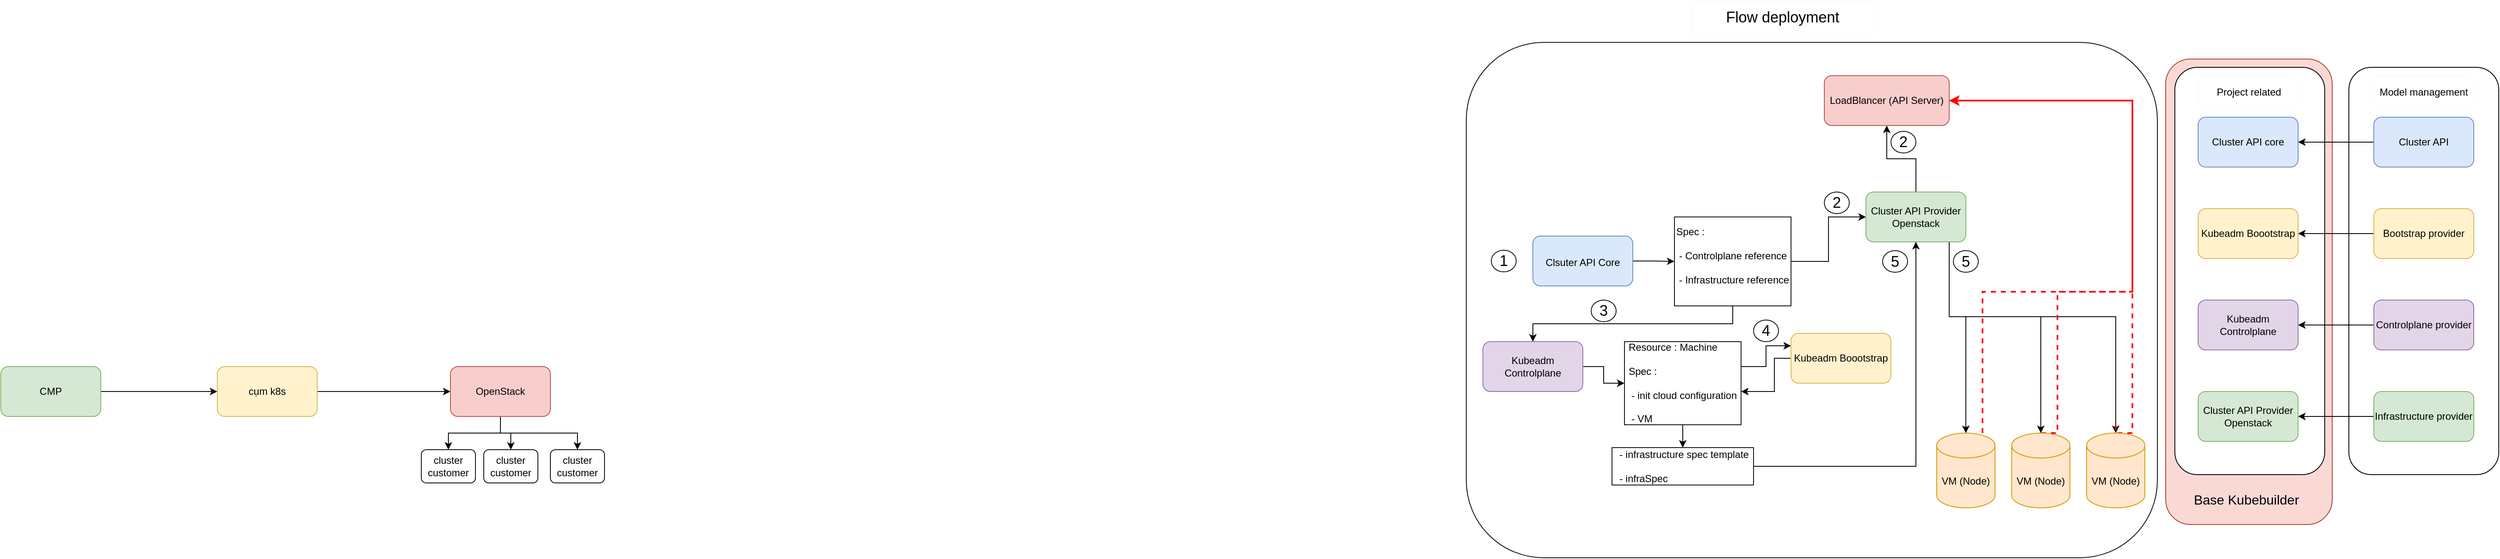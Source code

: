 <mxfile version="20.5.1" type="github" pages="3">
  <diagram id="ckF89f23HVO44DXNB2ES" name="Old Architech">
    <mxGraphModel dx="3972" dy="1932" grid="1" gridSize="10" guides="1" tooltips="1" connect="1" arrows="1" fold="1" page="1" pageScale="1" pageWidth="850" pageHeight="1100" math="0" shadow="0">
      <root>
        <mxCell id="0" />
        <mxCell id="1" parent="0" />
        <mxCell id="_kE5tXNdfVzmx50pyCrz-40" value="&lt;font style=&quot;font-size: 16px;&quot;&gt;Base Kubebuilder&lt;/font&gt;" style="rounded=1;whiteSpace=wrap;html=1;strokeColor=#ae4132;fontSize=12;fillColor=#fad9d5;" parent="1" vertex="1">
          <mxGeometry x="630" y="20" width="200" height="560" as="geometry" />
        </mxCell>
        <mxCell id="fyvyXo7SHXgF6kiXvZ8K-14" value="" style="rounded=1;whiteSpace=wrap;html=1;" parent="1" vertex="1">
          <mxGeometry x="641" y="30" width="180" height="490" as="geometry" />
        </mxCell>
        <mxCell id="fyvyXo7SHXgF6kiXvZ8K-1" value="" style="rounded=1;whiteSpace=wrap;html=1;" parent="1" vertex="1">
          <mxGeometry x="850" y="30" width="180" height="490" as="geometry" />
        </mxCell>
        <mxCell id="fyvyXo7SHXgF6kiXvZ8K-10" style="edgeStyle=orthogonalEdgeStyle;rounded=0;orthogonalLoop=1;jettySize=auto;html=1;entryX=1;entryY=0.5;entryDx=0;entryDy=0;" parent="1" source="fyvyXo7SHXgF6kiXvZ8K-2" target="fyvyXo7SHXgF6kiXvZ8K-6" edge="1">
          <mxGeometry relative="1" as="geometry" />
        </mxCell>
        <mxCell id="fyvyXo7SHXgF6kiXvZ8K-2" value="Cluster API" style="rounded=1;whiteSpace=wrap;html=1;fillColor=#dae8fc;strokeColor=#6c8ebf;" parent="1" vertex="1">
          <mxGeometry x="880" y="90" width="120" height="60" as="geometry" />
        </mxCell>
        <mxCell id="fyvyXo7SHXgF6kiXvZ8K-11" style="edgeStyle=orthogonalEdgeStyle;rounded=0;orthogonalLoop=1;jettySize=auto;html=1;entryX=1;entryY=0.5;entryDx=0;entryDy=0;" parent="1" source="fyvyXo7SHXgF6kiXvZ8K-3" target="fyvyXo7SHXgF6kiXvZ8K-7" edge="1">
          <mxGeometry relative="1" as="geometry" />
        </mxCell>
        <mxCell id="fyvyXo7SHXgF6kiXvZ8K-3" value="Bootstrap provider" style="rounded=1;whiteSpace=wrap;html=1;fillColor=#fff2cc;strokeColor=#d6b656;" parent="1" vertex="1">
          <mxGeometry x="880" y="200" width="120" height="60" as="geometry" />
        </mxCell>
        <mxCell id="fyvyXo7SHXgF6kiXvZ8K-12" style="edgeStyle=orthogonalEdgeStyle;rounded=0;orthogonalLoop=1;jettySize=auto;html=1;entryX=1;entryY=0.5;entryDx=0;entryDy=0;" parent="1" source="fyvyXo7SHXgF6kiXvZ8K-4" target="fyvyXo7SHXgF6kiXvZ8K-8" edge="1">
          <mxGeometry relative="1" as="geometry" />
        </mxCell>
        <mxCell id="fyvyXo7SHXgF6kiXvZ8K-4" value="Controlplane provider" style="rounded=1;whiteSpace=wrap;html=1;fillColor=#e1d5e7;strokeColor=#9673a6;" parent="1" vertex="1">
          <mxGeometry x="880" y="310" width="120" height="60" as="geometry" />
        </mxCell>
        <mxCell id="fyvyXo7SHXgF6kiXvZ8K-13" style="edgeStyle=orthogonalEdgeStyle;rounded=0;orthogonalLoop=1;jettySize=auto;html=1;" parent="1" source="fyvyXo7SHXgF6kiXvZ8K-5" target="fyvyXo7SHXgF6kiXvZ8K-9" edge="1">
          <mxGeometry relative="1" as="geometry" />
        </mxCell>
        <mxCell id="fyvyXo7SHXgF6kiXvZ8K-5" value="Infrastructure provider" style="rounded=1;whiteSpace=wrap;html=1;fillColor=#d5e8d4;strokeColor=#82b366;" parent="1" vertex="1">
          <mxGeometry x="880" y="420" width="120" height="60" as="geometry" />
        </mxCell>
        <mxCell id="fyvyXo7SHXgF6kiXvZ8K-6" value="Cluster API core" style="rounded=1;whiteSpace=wrap;html=1;fillColor=#dae8fc;strokeColor=#6c8ebf;" parent="1" vertex="1">
          <mxGeometry x="669" y="90" width="120" height="60" as="geometry" />
        </mxCell>
        <mxCell id="fyvyXo7SHXgF6kiXvZ8K-7" value="Kubeadm Boootstrap" style="rounded=1;whiteSpace=wrap;html=1;fillColor=#fff2cc;strokeColor=#d6b656;" parent="1" vertex="1">
          <mxGeometry x="669" y="200" width="120" height="60" as="geometry" />
        </mxCell>
        <mxCell id="fyvyXo7SHXgF6kiXvZ8K-8" value="Kubeadm Controlplane" style="rounded=1;whiteSpace=wrap;html=1;fillColor=#e1d5e7;strokeColor=#9673a6;" parent="1" vertex="1">
          <mxGeometry x="669" y="310" width="120" height="60" as="geometry" />
        </mxCell>
        <mxCell id="fyvyXo7SHXgF6kiXvZ8K-9" value="Cluster API Provider Openstack" style="rounded=1;whiteSpace=wrap;html=1;fillColor=#d5e8d4;strokeColor=#82b366;" parent="1" vertex="1">
          <mxGeometry x="669" y="420" width="120" height="60" as="geometry" />
        </mxCell>
        <mxCell id="fyvyXo7SHXgF6kiXvZ8K-16" value="Project related" style="rounded=1;whiteSpace=wrap;html=1;strokeColor=#FAFAFA;" parent="1" vertex="1">
          <mxGeometry x="670" y="40" width="120" height="40" as="geometry" />
        </mxCell>
        <mxCell id="fyvyXo7SHXgF6kiXvZ8K-17" value="Model management" style="rounded=1;whiteSpace=wrap;html=1;strokeColor=#FAFAFA;" parent="1" vertex="1">
          <mxGeometry x="880" y="40" width="120" height="40" as="geometry" />
        </mxCell>
        <mxCell id="fyvyXo7SHXgF6kiXvZ8K-18" value="" style="rounded=1;whiteSpace=wrap;html=1;strokeColor=#0D0D0D;" parent="1" vertex="1">
          <mxGeometry x="-210" width="830" height="620" as="geometry" />
        </mxCell>
        <mxCell id="fyvyXo7SHXgF6kiXvZ8K-19" value="&lt;font style=&quot;font-size: 18px;&quot;&gt;Flow deployment&lt;/font&gt;" style="rounded=1;whiteSpace=wrap;html=1;strokeColor=#FAFAFA;" parent="1" vertex="1">
          <mxGeometry x="60" y="-50" width="220" height="40" as="geometry" />
        </mxCell>
        <mxCell id="fyvyXo7SHXgF6kiXvZ8K-29" style="edgeStyle=orthogonalEdgeStyle;rounded=0;orthogonalLoop=1;jettySize=auto;html=1;exitX=1;exitY=0.5;exitDx=0;exitDy=0;entryX=0;entryY=0.5;entryDx=0;entryDy=0;fontSize=12;" parent="1" source="fyvyXo7SHXgF6kiXvZ8K-20" target="fyvyXo7SHXgF6kiXvZ8K-28" edge="1">
          <mxGeometry relative="1" as="geometry" />
        </mxCell>
        <mxCell id="fyvyXo7SHXgF6kiXvZ8K-20" value="&lt;font style=&quot;font-size: 12px;&quot;&gt;Clsuter API Core&lt;/font&gt;" style="rounded=1;whiteSpace=wrap;html=1;strokeColor=#6c8ebf;fontSize=18;fillColor=#dae8fc;" parent="1" vertex="1">
          <mxGeometry x="-130" y="233" width="120" height="60" as="geometry" />
        </mxCell>
        <mxCell id="fyvyXo7SHXgF6kiXvZ8K-21" value="1" style="ellipse;whiteSpace=wrap;html=1;strokeColor=#0D0D0D;fontSize=18;" parent="1" vertex="1">
          <mxGeometry x="-180" y="250" width="30" height="26" as="geometry" />
        </mxCell>
        <mxCell id="fyvyXo7SHXgF6kiXvZ8K-36" style="edgeStyle=orthogonalEdgeStyle;rounded=0;orthogonalLoop=1;jettySize=auto;html=1;exitX=0.5;exitY=1;exitDx=0;exitDy=0;entryX=0.5;entryY=0;entryDx=0;entryDy=0;fontSize=12;" parent="1" source="fyvyXo7SHXgF6kiXvZ8K-28" target="fyvyXo7SHXgF6kiXvZ8K-31" edge="1">
          <mxGeometry relative="1" as="geometry" />
        </mxCell>
        <mxCell id="fyvyXo7SHXgF6kiXvZ8K-37" style="edgeStyle=orthogonalEdgeStyle;rounded=0;orthogonalLoop=1;jettySize=auto;html=1;exitX=1;exitY=0.5;exitDx=0;exitDy=0;entryX=0;entryY=0.5;entryDx=0;entryDy=0;fontSize=12;" parent="1" source="fyvyXo7SHXgF6kiXvZ8K-28" target="fyvyXo7SHXgF6kiXvZ8K-32" edge="1">
          <mxGeometry relative="1" as="geometry" />
        </mxCell>
        <mxCell id="fyvyXo7SHXgF6kiXvZ8K-28" value="&lt;div style=&quot;text-align: justify;&quot;&gt;Spec :&amp;nbsp;&lt;/div&gt;&lt;div style=&quot;text-align: justify;&quot;&gt;&lt;span style=&quot;background-color: initial;&quot;&gt;&lt;br&gt;&lt;/span&gt;&lt;/div&gt;&lt;div style=&quot;text-align: justify;&quot;&gt;&lt;span style=&quot;background-color: initial;&quot;&gt;&amp;nbsp;- Controlplane reference&lt;/span&gt;&lt;br&gt;&lt;/div&gt;&lt;div style=&quot;text-align: justify;&quot;&gt;&amp;nbsp;&lt;/div&gt;&lt;div style=&quot;text-align: justify;&quot;&gt;&amp;nbsp;- Infrastructure reference&lt;/div&gt;&lt;div style=&quot;text-align: justify;&quot;&gt;&lt;br&gt;&lt;/div&gt;" style="rounded=0;whiteSpace=wrap;html=1;strokeColor=#0D0D0D;fontSize=12;" parent="1" vertex="1">
          <mxGeometry x="40" y="210" width="140" height="107" as="geometry" />
        </mxCell>
        <mxCell id="_kE5tXNdfVzmx50pyCrz-2" value="" style="edgeStyle=orthogonalEdgeStyle;rounded=0;orthogonalLoop=1;jettySize=auto;html=1;fontSize=12;entryX=0;entryY=0.5;entryDx=0;entryDy=0;" parent="1" source="fyvyXo7SHXgF6kiXvZ8K-31" target="_kE5tXNdfVzmx50pyCrz-3" edge="1">
          <mxGeometry relative="1" as="geometry">
            <mxPoint x="-130" y="460" as="targetPoint" />
          </mxGeometry>
        </mxCell>
        <mxCell id="fyvyXo7SHXgF6kiXvZ8K-31" value="Kubeadm Controlplane" style="rounded=1;whiteSpace=wrap;html=1;fillColor=#e1d5e7;strokeColor=#9673a6;" parent="1" vertex="1">
          <mxGeometry x="-190" y="360" width="120" height="60" as="geometry" />
        </mxCell>
        <mxCell id="_kE5tXNdfVzmx50pyCrz-28" style="edgeStyle=orthogonalEdgeStyle;rounded=0;orthogonalLoop=1;jettySize=auto;html=1;exitX=0.75;exitY=1;exitDx=0;exitDy=0;entryX=0.5;entryY=0;entryDx=0;entryDy=0;entryPerimeter=0;fontSize=12;" parent="1" source="fyvyXo7SHXgF6kiXvZ8K-32" target="_kE5tXNdfVzmx50pyCrz-25" edge="1">
          <mxGeometry relative="1" as="geometry">
            <Array as="points">
              <mxPoint x="370" y="240" />
              <mxPoint x="370" y="330" />
              <mxPoint x="480" y="330" />
            </Array>
          </mxGeometry>
        </mxCell>
        <mxCell id="_kE5tXNdfVzmx50pyCrz-30" style="edgeStyle=orthogonalEdgeStyle;rounded=0;orthogonalLoop=1;jettySize=auto;html=1;exitX=0.75;exitY=1;exitDx=0;exitDy=0;fontSize=12;" parent="1" source="fyvyXo7SHXgF6kiXvZ8K-32" target="_kE5tXNdfVzmx50pyCrz-26" edge="1">
          <mxGeometry relative="1" as="geometry">
            <Array as="points">
              <mxPoint x="370" y="240" />
              <mxPoint x="370" y="330" />
              <mxPoint x="570" y="330" />
            </Array>
          </mxGeometry>
        </mxCell>
        <mxCell id="_kE5tXNdfVzmx50pyCrz-31" style="edgeStyle=orthogonalEdgeStyle;rounded=0;orthogonalLoop=1;jettySize=auto;html=1;exitX=0.75;exitY=1;exitDx=0;exitDy=0;entryX=0.5;entryY=0;entryDx=0;entryDy=0;entryPerimeter=0;fontSize=12;" parent="1" source="fyvyXo7SHXgF6kiXvZ8K-32" target="_kE5tXNdfVzmx50pyCrz-27" edge="1">
          <mxGeometry relative="1" as="geometry">
            <Array as="points">
              <mxPoint x="370" y="240" />
              <mxPoint x="370" y="330" />
              <mxPoint x="390" y="330" />
            </Array>
          </mxGeometry>
        </mxCell>
        <mxCell id="_kE5tXNdfVzmx50pyCrz-32" style="edgeStyle=orthogonalEdgeStyle;rounded=0;orthogonalLoop=1;jettySize=auto;html=1;fontSize=12;" parent="1" source="fyvyXo7SHXgF6kiXvZ8K-32" target="fyvyXo7SHXgF6kiXvZ8K-40" edge="1">
          <mxGeometry relative="1" as="geometry" />
        </mxCell>
        <mxCell id="fyvyXo7SHXgF6kiXvZ8K-32" value="Cluster API Provider Openstack" style="rounded=1;whiteSpace=wrap;html=1;fillColor=#d5e8d4;strokeColor=#82b366;" parent="1" vertex="1">
          <mxGeometry x="270" y="180" width="120" height="60" as="geometry" />
        </mxCell>
        <mxCell id="fyvyXo7SHXgF6kiXvZ8K-38" value="2" style="ellipse;whiteSpace=wrap;html=1;strokeColor=#0D0D0D;fontSize=18;" parent="1" vertex="1">
          <mxGeometry x="220" y="180" width="30" height="26" as="geometry" />
        </mxCell>
        <mxCell id="fyvyXo7SHXgF6kiXvZ8K-39" value="3" style="ellipse;whiteSpace=wrap;html=1;strokeColor=#0D0D0D;fontSize=18;" parent="1" vertex="1">
          <mxGeometry x="-60" y="310" width="30" height="26" as="geometry" />
        </mxCell>
        <mxCell id="fyvyXo7SHXgF6kiXvZ8K-40" value="LoadBlancer (API Server)" style="rounded=1;whiteSpace=wrap;html=1;strokeColor=#b85450;fontSize=12;fillColor=#f8cecc;" parent="1" vertex="1">
          <mxGeometry x="220" y="40" width="150" height="60" as="geometry" />
        </mxCell>
        <mxCell id="_kE5tXNdfVzmx50pyCrz-16" style="edgeStyle=orthogonalEdgeStyle;rounded=0;orthogonalLoop=1;jettySize=auto;html=1;entryX=0.5;entryY=0;entryDx=0;entryDy=0;fontSize=12;" parent="1" source="_kE5tXNdfVzmx50pyCrz-3" target="_kE5tXNdfVzmx50pyCrz-15" edge="1">
          <mxGeometry relative="1" as="geometry" />
        </mxCell>
        <mxCell id="_kE5tXNdfVzmx50pyCrz-23" style="edgeStyle=orthogonalEdgeStyle;rounded=0;orthogonalLoop=1;jettySize=auto;html=1;entryX=0;entryY=0.25;entryDx=0;entryDy=0;fontSize=12;" parent="1" source="_kE5tXNdfVzmx50pyCrz-3" target="_kE5tXNdfVzmx50pyCrz-17" edge="1">
          <mxGeometry relative="1" as="geometry">
            <Array as="points">
              <mxPoint x="150" y="390" />
              <mxPoint x="150" y="365" />
            </Array>
          </mxGeometry>
        </mxCell>
        <mxCell id="_kE5tXNdfVzmx50pyCrz-3" value="&lt;div style=&quot;text-align: justify;&quot;&gt;&lt;br&gt;&lt;/div&gt;&lt;div style=&quot;text-align: justify;&quot;&gt;Resource : Machine&lt;/div&gt;&lt;div style=&quot;text-align: justify;&quot;&gt;&lt;br&gt;&lt;/div&gt;&lt;div style=&quot;text-align: justify;&quot;&gt;Spec :&amp;nbsp;&lt;/div&gt;&lt;div style=&quot;text-align: justify;&quot;&gt;&lt;span style=&quot;background-color: initial;&quot;&gt;&lt;br&gt;&lt;/span&gt;&lt;/div&gt;&lt;div style=&quot;text-align: justify;&quot;&gt;&lt;span style=&quot;background-color: initial;&quot;&gt;&amp;nbsp;- init cloud configuration&lt;/span&gt;&lt;br&gt;&lt;/div&gt;&lt;div style=&quot;text-align: justify;&quot;&gt;&amp;nbsp;&lt;/div&gt;&lt;div style=&quot;text-align: justify;&quot;&gt;&amp;nbsp;- VM&lt;/div&gt;&lt;div style=&quot;text-align: justify;&quot;&gt;&lt;br&gt;&lt;/div&gt;" style="rounded=0;whiteSpace=wrap;html=1;strokeColor=#0D0D0D;fontSize=12;" parent="1" vertex="1">
          <mxGeometry x="-20" y="360" width="140" height="100" as="geometry" />
        </mxCell>
        <mxCell id="_kE5tXNdfVzmx50pyCrz-7" style="edgeStyle=orthogonalEdgeStyle;rounded=0;orthogonalLoop=1;jettySize=auto;html=1;exitX=1;exitY=0.5;exitDx=0;exitDy=0;fontSize=12;" parent="1" source="_kE5tXNdfVzmx50pyCrz-4" target="_kE5tXNdfVzmx50pyCrz-5" edge="1">
          <mxGeometry relative="1" as="geometry" />
        </mxCell>
        <mxCell id="_kE5tXNdfVzmx50pyCrz-4" value="CMP" style="rounded=1;whiteSpace=wrap;html=1;strokeColor=#82b366;fontSize=12;fillColor=#d5e8d4;" parent="1" vertex="1">
          <mxGeometry x="-1970" y="390" width="120" height="60" as="geometry" />
        </mxCell>
        <mxCell id="_kE5tXNdfVzmx50pyCrz-8" style="edgeStyle=orthogonalEdgeStyle;rounded=0;orthogonalLoop=1;jettySize=auto;html=1;exitX=1;exitY=0.5;exitDx=0;exitDy=0;fontSize=12;" parent="1" source="_kE5tXNdfVzmx50pyCrz-5" target="_kE5tXNdfVzmx50pyCrz-6" edge="1">
          <mxGeometry relative="1" as="geometry" />
        </mxCell>
        <mxCell id="_kE5tXNdfVzmx50pyCrz-5" value="cụm k8s" style="rounded=1;whiteSpace=wrap;html=1;strokeColor=#d6b656;fontSize=12;fillColor=#fff2cc;" parent="1" vertex="1">
          <mxGeometry x="-1710" y="390" width="120" height="60" as="geometry" />
        </mxCell>
        <mxCell id="_kE5tXNdfVzmx50pyCrz-12" style="edgeStyle=orthogonalEdgeStyle;rounded=0;orthogonalLoop=1;jettySize=auto;html=1;exitX=0.5;exitY=1;exitDx=0;exitDy=0;fontSize=12;" parent="1" source="_kE5tXNdfVzmx50pyCrz-6" target="_kE5tXNdfVzmx50pyCrz-9" edge="1">
          <mxGeometry relative="1" as="geometry" />
        </mxCell>
        <mxCell id="_kE5tXNdfVzmx50pyCrz-13" style="edgeStyle=orthogonalEdgeStyle;rounded=0;orthogonalLoop=1;jettySize=auto;html=1;exitX=0.5;exitY=1;exitDx=0;exitDy=0;entryX=0.5;entryY=0;entryDx=0;entryDy=0;fontSize=12;" parent="1" source="_kE5tXNdfVzmx50pyCrz-6" target="_kE5tXNdfVzmx50pyCrz-10" edge="1">
          <mxGeometry relative="1" as="geometry" />
        </mxCell>
        <mxCell id="_kE5tXNdfVzmx50pyCrz-14" style="edgeStyle=orthogonalEdgeStyle;rounded=0;orthogonalLoop=1;jettySize=auto;html=1;exitX=0.5;exitY=1;exitDx=0;exitDy=0;entryX=0.5;entryY=0;entryDx=0;entryDy=0;fontSize=12;" parent="1" source="_kE5tXNdfVzmx50pyCrz-6" target="_kE5tXNdfVzmx50pyCrz-11" edge="1">
          <mxGeometry relative="1" as="geometry" />
        </mxCell>
        <mxCell id="_kE5tXNdfVzmx50pyCrz-6" value="OpenStack" style="rounded=1;whiteSpace=wrap;html=1;strokeColor=#b85450;fontSize=12;fillColor=#f8cecc;" parent="1" vertex="1">
          <mxGeometry x="-1430" y="390" width="120" height="60" as="geometry" />
        </mxCell>
        <mxCell id="_kE5tXNdfVzmx50pyCrz-9" value="cluster customer" style="rounded=1;whiteSpace=wrap;html=1;strokeColor=#0D0D0D;fontSize=12;" parent="1" vertex="1">
          <mxGeometry x="-1465" y="490" width="65" height="40" as="geometry" />
        </mxCell>
        <mxCell id="_kE5tXNdfVzmx50pyCrz-10" value="cluster customer" style="rounded=1;whiteSpace=wrap;html=1;strokeColor=#0D0D0D;fontSize=12;" parent="1" vertex="1">
          <mxGeometry x="-1390" y="490" width="65" height="40" as="geometry" />
        </mxCell>
        <mxCell id="_kE5tXNdfVzmx50pyCrz-11" value="cluster customer" style="rounded=1;whiteSpace=wrap;html=1;strokeColor=#0D0D0D;fontSize=12;" parent="1" vertex="1">
          <mxGeometry x="-1310" y="490" width="65" height="40" as="geometry" />
        </mxCell>
        <mxCell id="_kE5tXNdfVzmx50pyCrz-21" style="edgeStyle=orthogonalEdgeStyle;rounded=0;orthogonalLoop=1;jettySize=auto;html=1;fontSize=12;" parent="1" source="_kE5tXNdfVzmx50pyCrz-15" target="fyvyXo7SHXgF6kiXvZ8K-32" edge="1">
          <mxGeometry relative="1" as="geometry" />
        </mxCell>
        <mxCell id="_kE5tXNdfVzmx50pyCrz-15" value="&lt;div style=&quot;text-align: justify;&quot;&gt;&lt;span style=&quot;background-color: initial;&quot;&gt;&amp;nbsp;- infrastructure spec template&lt;/span&gt;&lt;br&gt;&lt;/div&gt;&lt;div style=&quot;text-align: justify;&quot;&gt;&amp;nbsp;&lt;/div&gt;&lt;div style=&quot;text-align: justify;&quot;&gt;&amp;nbsp;- infraSpec&lt;/div&gt;" style="rounded=0;whiteSpace=wrap;html=1;strokeColor=#0D0D0D;fontSize=12;" parent="1" vertex="1">
          <mxGeometry x="-35" y="487.5" width="170" height="45" as="geometry" />
        </mxCell>
        <mxCell id="_kE5tXNdfVzmx50pyCrz-22" style="edgeStyle=orthogonalEdgeStyle;rounded=0;orthogonalLoop=1;jettySize=auto;html=1;fontSize=12;" parent="1" source="_kE5tXNdfVzmx50pyCrz-17" target="_kE5tXNdfVzmx50pyCrz-3" edge="1">
          <mxGeometry relative="1" as="geometry">
            <Array as="points">
              <mxPoint x="160" y="380" />
              <mxPoint x="160" y="420" />
            </Array>
          </mxGeometry>
        </mxCell>
        <mxCell id="_kE5tXNdfVzmx50pyCrz-17" value="Kubeadm Boootstrap" style="rounded=1;whiteSpace=wrap;html=1;fillColor=#fff2cc;strokeColor=#d6b656;" parent="1" vertex="1">
          <mxGeometry x="180" y="350" width="120" height="60" as="geometry" />
        </mxCell>
        <mxCell id="_kE5tXNdfVzmx50pyCrz-38" style="edgeStyle=orthogonalEdgeStyle;rounded=0;orthogonalLoop=1;jettySize=auto;html=1;entryX=1;entryY=0.5;entryDx=0;entryDy=0;dashed=1;strokeColor=#FF0000;strokeWidth=2;fontSize=12;exitX=0.5;exitY=0;exitDx=0;exitDy=0;exitPerimeter=0;" parent="1" source="_kE5tXNdfVzmx50pyCrz-25" target="fyvyXo7SHXgF6kiXvZ8K-40" edge="1">
          <mxGeometry relative="1" as="geometry">
            <Array as="points">
              <mxPoint x="500" y="470" />
              <mxPoint x="500" y="300" />
              <mxPoint x="590" y="300" />
              <mxPoint x="590" y="70" />
            </Array>
          </mxGeometry>
        </mxCell>
        <mxCell id="_kE5tXNdfVzmx50pyCrz-25" value="VM (Node)" style="shape=cylinder3;whiteSpace=wrap;html=1;boundedLbl=1;backgroundOutline=1;size=15;strokeColor=#d79b00;fontSize=12;fillColor=#ffe6cc;" parent="1" vertex="1">
          <mxGeometry x="445" y="470" width="70" height="90" as="geometry" />
        </mxCell>
        <mxCell id="_kE5tXNdfVzmx50pyCrz-37" style="edgeStyle=orthogonalEdgeStyle;rounded=0;orthogonalLoop=1;jettySize=auto;html=1;entryX=1;entryY=0.5;entryDx=0;entryDy=0;fontSize=12;dashed=1;strokeColor=#FF0000;strokeWidth=2;" parent="1" target="fyvyXo7SHXgF6kiXvZ8K-40" edge="1">
          <mxGeometry relative="1" as="geometry">
            <mxPoint x="570" y="460" as="sourcePoint" />
            <Array as="points">
              <mxPoint x="570" y="470" />
              <mxPoint x="590" y="470" />
              <mxPoint x="590" y="70" />
            </Array>
          </mxGeometry>
        </mxCell>
        <mxCell id="_kE5tXNdfVzmx50pyCrz-26" value="VM (Node)" style="shape=cylinder3;whiteSpace=wrap;html=1;boundedLbl=1;backgroundOutline=1;size=15;strokeColor=#d79b00;fontSize=12;fillColor=#ffe6cc;" parent="1" vertex="1">
          <mxGeometry x="535" y="470" width="70" height="90" as="geometry" />
        </mxCell>
        <mxCell id="_kE5tXNdfVzmx50pyCrz-39" style="edgeStyle=orthogonalEdgeStyle;rounded=0;orthogonalLoop=1;jettySize=auto;html=1;entryX=1;entryY=0.5;entryDx=0;entryDy=0;dashed=1;strokeColor=#FF0000;strokeWidth=2;fontSize=12;" parent="1" source="_kE5tXNdfVzmx50pyCrz-27" target="fyvyXo7SHXgF6kiXvZ8K-40" edge="1">
          <mxGeometry relative="1" as="geometry">
            <Array as="points">
              <mxPoint x="410" y="300" />
              <mxPoint x="590" y="300" />
              <mxPoint x="590" y="70" />
            </Array>
          </mxGeometry>
        </mxCell>
        <mxCell id="_kE5tXNdfVzmx50pyCrz-27" value="VM (Node)" style="shape=cylinder3;whiteSpace=wrap;html=1;boundedLbl=1;backgroundOutline=1;size=15;strokeColor=#d79b00;fontSize=12;fillColor=#ffe6cc;" parent="1" vertex="1">
          <mxGeometry x="355" y="470" width="70" height="90" as="geometry" />
        </mxCell>
        <mxCell id="_kE5tXNdfVzmx50pyCrz-33" value="2" style="ellipse;whiteSpace=wrap;html=1;strokeColor=#0D0D0D;fontSize=18;" parent="1" vertex="1">
          <mxGeometry x="300" y="107" width="30" height="26" as="geometry" />
        </mxCell>
        <mxCell id="_kE5tXNdfVzmx50pyCrz-34" value="4" style="ellipse;whiteSpace=wrap;html=1;strokeColor=#0D0D0D;fontSize=18;" parent="1" vertex="1">
          <mxGeometry x="135" y="334" width="30" height="26" as="geometry" />
        </mxCell>
        <mxCell id="_kE5tXNdfVzmx50pyCrz-35" value="5" style="ellipse;whiteSpace=wrap;html=1;strokeColor=#0D0D0D;fontSize=18;" parent="1" vertex="1">
          <mxGeometry x="290" y="250.5" width="30" height="26" as="geometry" />
        </mxCell>
        <mxCell id="_kE5tXNdfVzmx50pyCrz-36" value="5" style="ellipse;whiteSpace=wrap;html=1;strokeColor=#0D0D0D;fontSize=18;" parent="1" vertex="1">
          <mxGeometry x="375" y="250.5" width="30" height="26" as="geometry" />
        </mxCell>
        <mxCell id="_kE5tXNdfVzmx50pyCrz-41" value="Base Kubebuilder" style="rounded=1;whiteSpace=wrap;html=1;fontSize=16;fillColor=none;strokeColor=none;" parent="1" vertex="1">
          <mxGeometry x="657" y="520" width="140" height="60" as="geometry" />
        </mxCell>
      </root>
    </mxGraphModel>
  </diagram>
  <diagram id="V2axoNiKz86mGSSzbze8" name="old -architect">
    <mxGraphModel dx="1422" dy="832" grid="1" gridSize="10" guides="1" tooltips="1" connect="1" arrows="1" fold="1" page="1" pageScale="1" pageWidth="850" pageHeight="1100" math="0" shadow="0">
      <root>
        <mxCell id="0" />
        <mxCell id="1" parent="0" />
        <mxCell id="xEQAmTpkJq4A20BQkvvX-1" value="" style="endArrow=none;html=1;rounded=0;strokeColor=#FF3333;" edge="1" parent="1">
          <mxGeometry width="50" height="50" relative="1" as="geometry">
            <mxPoint x="80" y="120" as="sourcePoint" />
            <mxPoint x="1040" y="120" as="targetPoint" />
            <Array as="points" />
          </mxGeometry>
        </mxCell>
        <mxCell id="xEQAmTpkJq4A20BQkvvX-2" value="" style="endArrow=none;html=1;rounded=0;" edge="1" parent="1">
          <mxGeometry width="50" height="50" relative="1" as="geometry">
            <mxPoint x="80" y="280" as="sourcePoint" />
            <mxPoint x="700" y="280" as="targetPoint" />
            <Array as="points" />
          </mxGeometry>
        </mxCell>
        <mxCell id="xEQAmTpkJq4A20BQkvvX-3" value="" style="endArrow=none;html=1;rounded=0;strokeColor=#0000CC;" edge="1" parent="1">
          <mxGeometry width="50" height="50" relative="1" as="geometry">
            <mxPoint x="80" y="482" as="sourcePoint" />
            <mxPoint x="700" y="482" as="targetPoint" />
            <Array as="points" />
          </mxGeometry>
        </mxCell>
        <mxCell id="xEQAmTpkJq4A20BQkvvX-4" value="Dải Public" style="text;html=1;align=center;verticalAlign=middle;resizable=0;points=[];autosize=1;strokeColor=none;fillColor=none;" vertex="1" parent="1">
          <mxGeometry x="620" y="90" width="80" height="30" as="geometry" />
        </mxCell>
        <mxCell id="xEQAmTpkJq4A20BQkvvX-5" value="VPC" style="text;html=1;align=center;verticalAlign=middle;resizable=0;points=[];autosize=1;strokeColor=none;fillColor=none;" vertex="1" parent="1">
          <mxGeometry x="635" y="250" width="50" height="30" as="geometry" />
        </mxCell>
        <mxCell id="xEQAmTpkJq4A20BQkvvX-6" value="VPC Brigde" style="text;html=1;align=center;verticalAlign=middle;resizable=0;points=[];autosize=1;strokeColor=none;fillColor=none;" vertex="1" parent="1">
          <mxGeometry x="615" y="452" width="90" height="30" as="geometry" />
        </mxCell>
        <mxCell id="xEQAmTpkJq4A20BQkvvX-7" value="" style="ellipse;whiteSpace=wrap;html=1;aspect=fixed;" vertex="1" parent="1">
          <mxGeometry x="110" y="180" width="40" height="40" as="geometry" />
        </mxCell>
        <mxCell id="xEQAmTpkJq4A20BQkvvX-8" value="" style="endArrow=none;html=1;rounded=0;strokeColor=#0000CC;entryX=1;entryY=0;entryDx=0;entryDy=0;exitX=0;exitY=1;exitDx=0;exitDy=0;" edge="1" parent="1" source="xEQAmTpkJq4A20BQkvvX-7" target="xEQAmTpkJq4A20BQkvvX-7">
          <mxGeometry width="50" height="50" relative="1" as="geometry">
            <mxPoint x="10" y="250" as="sourcePoint" />
            <mxPoint x="40" y="220" as="targetPoint" />
          </mxGeometry>
        </mxCell>
        <mxCell id="xEQAmTpkJq4A20BQkvvX-9" value="" style="endArrow=none;html=1;rounded=0;strokeColor=#0000CC;entryX=0;entryY=0;entryDx=0;entryDy=0;exitX=1;exitY=1;exitDx=0;exitDy=0;" edge="1" parent="1" source="xEQAmTpkJq4A20BQkvvX-7" target="xEQAmTpkJq4A20BQkvvX-7">
          <mxGeometry width="50" height="50" relative="1" as="geometry">
            <mxPoint x="40" y="250" as="sourcePoint" />
            <mxPoint x="90" y="200" as="targetPoint" />
          </mxGeometry>
        </mxCell>
        <mxCell id="xEQAmTpkJq4A20BQkvvX-10" value="" style="endArrow=none;html=1;rounded=0;strokeColor=#0000CC;entryX=0.5;entryY=1;entryDx=0;entryDy=0;" edge="1" parent="1" target="xEQAmTpkJq4A20BQkvvX-7">
          <mxGeometry width="50" height="50" relative="1" as="geometry">
            <mxPoint x="130" y="280" as="sourcePoint" />
            <mxPoint x="130" y="230" as="targetPoint" />
          </mxGeometry>
        </mxCell>
        <mxCell id="xEQAmTpkJq4A20BQkvvX-11" value="" style="endArrow=none;html=1;rounded=0;strokeColor=#0000CC;exitX=0.5;exitY=0;exitDx=0;exitDy=0;" edge="1" parent="1" source="xEQAmTpkJq4A20BQkvvX-7">
          <mxGeometry width="50" height="50" relative="1" as="geometry">
            <mxPoint x="110" y="170" as="sourcePoint" />
            <mxPoint x="130" y="120" as="targetPoint" />
          </mxGeometry>
        </mxCell>
        <mxCell id="xEQAmTpkJq4A20BQkvvX-21" style="edgeStyle=orthogonalEdgeStyle;rounded=0;orthogonalLoop=1;jettySize=auto;html=1;exitX=0.5;exitY=1;exitDx=0;exitDy=0;strokeColor=#000000;" edge="1" parent="1" source="xEQAmTpkJq4A20BQkvvX-12">
          <mxGeometry relative="1" as="geometry">
            <mxPoint x="220" y="280" as="targetPoint" />
          </mxGeometry>
        </mxCell>
        <mxCell id="xEQAmTpkJq4A20BQkvvX-23" style="edgeStyle=orthogonalEdgeStyle;rounded=0;orthogonalLoop=1;jettySize=auto;html=1;strokeColor=#000000;" edge="1" parent="1" source="xEQAmTpkJq4A20BQkvvX-12">
          <mxGeometry relative="1" as="geometry">
            <mxPoint x="280" y="280" as="targetPoint" />
          </mxGeometry>
        </mxCell>
        <mxCell id="xEQAmTpkJq4A20BQkvvX-12" value="Load Balancer" style="rounded=1;whiteSpace=wrap;html=1;" vertex="1" parent="1">
          <mxGeometry x="210" y="170" width="70" height="40" as="geometry" />
        </mxCell>
        <mxCell id="xEQAmTpkJq4A20BQkvvX-14" value="" style="endArrow=none;dashed=1;html=1;rounded=0;strokeColor=#0000CC;exitX=0.4;exitY=0.025;exitDx=0;exitDy=0;exitPerimeter=0;" edge="1" parent="1" source="xEQAmTpkJq4A20BQkvvX-12">
          <mxGeometry width="50" height="50" relative="1" as="geometry">
            <mxPoint x="220" y="170" as="sourcePoint" />
            <mxPoint x="238" y="120" as="targetPoint" />
          </mxGeometry>
        </mxCell>
        <mxCell id="xEQAmTpkJq4A20BQkvvX-16" value="Master 1" style="rounded=1;whiteSpace=wrap;html=1;" vertex="1" parent="1">
          <mxGeometry x="190" y="310" width="55" height="40" as="geometry" />
        </mxCell>
        <mxCell id="xEQAmTpkJq4A20BQkvvX-17" value="Master 2" style="rounded=1;whiteSpace=wrap;html=1;" vertex="1" parent="1">
          <mxGeometry x="280" y="310" width="55" height="40" as="geometry" />
        </mxCell>
        <mxCell id="xEQAmTpkJq4A20BQkvvX-18" value="" style="endArrow=none;html=1;rounded=0;strokeColor=#000000;exitX=0.382;exitY=0;exitDx=0;exitDy=0;exitPerimeter=0;" edge="1" parent="1" source="xEQAmTpkJq4A20BQkvvX-16">
          <mxGeometry width="50" height="50" relative="1" as="geometry">
            <mxPoint x="120" y="360" as="sourcePoint" />
            <mxPoint x="220" y="280" as="targetPoint" />
          </mxGeometry>
        </mxCell>
        <mxCell id="xEQAmTpkJq4A20BQkvvX-19" value="" style="endArrow=none;html=1;rounded=0;strokeColor=#000000;exitX=0.5;exitY=0;exitDx=0;exitDy=0;" edge="1" parent="1" source="xEQAmTpkJq4A20BQkvvX-17">
          <mxGeometry width="50" height="50" relative="1" as="geometry">
            <mxPoint x="221.01" y="320" as="sourcePoint" />
            <mxPoint x="280" y="280" as="targetPoint" />
          </mxGeometry>
        </mxCell>
        <mxCell id="xEQAmTpkJq4A20BQkvvX-33" style="edgeStyle=orthogonalEdgeStyle;rounded=0;orthogonalLoop=1;jettySize=auto;html=1;exitX=0.5;exitY=0;exitDx=0;exitDy=0;strokeColor=#000000;" edge="1" parent="1" source="xEQAmTpkJq4A20BQkvvX-29">
          <mxGeometry relative="1" as="geometry">
            <mxPoint x="425.5" y="300" as="targetPoint" />
          </mxGeometry>
        </mxCell>
        <mxCell id="xEQAmTpkJq4A20BQkvvX-29" value="Worker 1-1" style="rounded=1;whiteSpace=wrap;html=1;" vertex="1" parent="1">
          <mxGeometry x="370" y="300" width="65" height="40" as="geometry" />
        </mxCell>
        <mxCell id="xEQAmTpkJq4A20BQkvvX-34" value="" style="endArrow=none;html=1;rounded=0;strokeColor=#000000;exitX=0.5;exitY=0;exitDx=0;exitDy=0;" edge="1" parent="1" source="xEQAmTpkJq4A20BQkvvX-29">
          <mxGeometry width="50" height="50" relative="1" as="geometry">
            <mxPoint x="403" y="250" as="sourcePoint" />
            <mxPoint x="420" y="280" as="targetPoint" />
          </mxGeometry>
        </mxCell>
        <mxCell id="xEQAmTpkJq4A20BQkvvX-35" value="Worker 1-2" style="rounded=1;whiteSpace=wrap;html=1;" vertex="1" parent="1">
          <mxGeometry x="440" y="300" width="70" height="40" as="geometry" />
        </mxCell>
        <mxCell id="xEQAmTpkJq4A20BQkvvX-36" value="" style="endArrow=none;html=1;rounded=0;strokeColor=#000000;exitX=0.5;exitY=0;exitDx=0;exitDy=0;" edge="1" parent="1" source="xEQAmTpkJq4A20BQkvvX-35">
          <mxGeometry width="50" height="50" relative="1" as="geometry">
            <mxPoint x="413" y="260" as="sourcePoint" />
            <mxPoint x="470" y="280" as="targetPoint" />
          </mxGeometry>
        </mxCell>
        <mxCell id="xEQAmTpkJq4A20BQkvvX-37" value="Worker 2-1" style="rounded=1;whiteSpace=wrap;html=1;" vertex="1" parent="1">
          <mxGeometry x="530" y="300" width="70" height="40" as="geometry" />
        </mxCell>
        <mxCell id="xEQAmTpkJq4A20BQkvvX-38" value="" style="endArrow=none;html=1;rounded=0;strokeColor=#000000;exitX=0.5;exitY=0;exitDx=0;exitDy=0;" edge="1" parent="1" source="xEQAmTpkJq4A20BQkvvX-37">
          <mxGeometry width="50" height="50" relative="1" as="geometry">
            <mxPoint x="545" y="250" as="sourcePoint" />
            <mxPoint x="562" y="280" as="targetPoint" />
          </mxGeometry>
        </mxCell>
        <mxCell id="xEQAmTpkJq4A20BQkvvX-39" value="Worker 2-2" style="rounded=1;whiteSpace=wrap;html=1;" vertex="1" parent="1">
          <mxGeometry x="615" y="300" width="65" height="40" as="geometry" />
        </mxCell>
        <mxCell id="xEQAmTpkJq4A20BQkvvX-40" value="" style="endArrow=none;html=1;rounded=0;strokeColor=#000000;exitX=0.5;exitY=0;exitDx=0;exitDy=0;" edge="1" parent="1" source="xEQAmTpkJq4A20BQkvvX-39">
          <mxGeometry width="50" height="50" relative="1" as="geometry">
            <mxPoint x="605" y="250" as="sourcePoint" />
            <mxPoint x="622" y="280" as="targetPoint" />
          </mxGeometry>
        </mxCell>
        <mxCell id="xEQAmTpkJq4A20BQkvvX-45" value="" style="endArrow=none;html=1;rounded=0;strokeColor=#000000;" edge="1" parent="1">
          <mxGeometry width="50" height="50" relative="1" as="geometry">
            <mxPoint x="280" y="480" as="sourcePoint" />
            <mxPoint x="220" y="350" as="targetPoint" />
          </mxGeometry>
        </mxCell>
        <mxCell id="xEQAmTpkJq4A20BQkvvX-46" value="" style="endArrow=none;html=1;rounded=0;strokeColor=#000000;" edge="1" parent="1">
          <mxGeometry width="50" height="50" relative="1" as="geometry">
            <mxPoint x="460" y="480" as="sourcePoint" />
            <mxPoint x="395" y="340" as="targetPoint" />
          </mxGeometry>
        </mxCell>
        <mxCell id="xEQAmTpkJq4A20BQkvvX-49" value="" style="endArrow=none;html=1;rounded=0;strokeColor=#000000;" edge="1" parent="1">
          <mxGeometry width="50" height="50" relative="1" as="geometry">
            <mxPoint x="470" y="480" as="sourcePoint" />
            <mxPoint x="470" y="340" as="targetPoint" />
          </mxGeometry>
        </mxCell>
        <mxCell id="xEQAmTpkJq4A20BQkvvX-50" value="" style="endArrow=none;html=1;rounded=0;strokeColor=#000000;" edge="1" parent="1">
          <mxGeometry width="50" height="50" relative="1" as="geometry">
            <mxPoint x="600" y="480" as="sourcePoint" />
            <mxPoint x="560" y="340" as="targetPoint" />
          </mxGeometry>
        </mxCell>
        <mxCell id="xEQAmTpkJq4A20BQkvvX-51" value="" style="endArrow=none;html=1;rounded=0;strokeColor=#000000;" edge="1" parent="1">
          <mxGeometry width="50" height="50" relative="1" as="geometry">
            <mxPoint x="280" y="480" as="sourcePoint" />
            <mxPoint x="310" y="350" as="targetPoint" />
          </mxGeometry>
        </mxCell>
        <mxCell id="xEQAmTpkJq4A20BQkvvX-52" value="" style="endArrow=none;html=1;rounded=0;strokeColor=#000000;" edge="1" parent="1">
          <mxGeometry width="50" height="50" relative="1" as="geometry">
            <mxPoint x="600" y="480" as="sourcePoint" />
            <mxPoint x="640" y="340" as="targetPoint" />
          </mxGeometry>
        </mxCell>
        <mxCell id="xEQAmTpkJq4A20BQkvvX-58" value="" style="ellipse;whiteSpace=wrap;html=1;aspect=fixed;" vertex="1" parent="1">
          <mxGeometry x="111" y="542" width="40" height="40" as="geometry" />
        </mxCell>
        <mxCell id="xEQAmTpkJq4A20BQkvvX-59" value="" style="endArrow=none;html=1;rounded=0;strokeColor=#0000CC;entryX=1;entryY=0;entryDx=0;entryDy=0;exitX=0;exitY=1;exitDx=0;exitDy=0;" edge="1" parent="1" source="xEQAmTpkJq4A20BQkvvX-58" target="xEQAmTpkJq4A20BQkvvX-58">
          <mxGeometry width="50" height="50" relative="1" as="geometry">
            <mxPoint x="11" y="612" as="sourcePoint" />
            <mxPoint x="41" y="582" as="targetPoint" />
          </mxGeometry>
        </mxCell>
        <mxCell id="xEQAmTpkJq4A20BQkvvX-60" value="" style="endArrow=none;html=1;rounded=0;strokeColor=#0000CC;entryX=0.5;entryY=1;entryDx=0;entryDy=0;" edge="1" parent="1" target="xEQAmTpkJq4A20BQkvvX-58">
          <mxGeometry width="50" height="50" relative="1" as="geometry">
            <mxPoint x="131" y="642" as="sourcePoint" />
            <mxPoint x="131" y="592" as="targetPoint" />
          </mxGeometry>
        </mxCell>
        <mxCell id="xEQAmTpkJq4A20BQkvvX-61" value="" style="endArrow=none;html=1;rounded=0;strokeColor=#0000CC;exitX=0.5;exitY=0;exitDx=0;exitDy=0;" edge="1" parent="1" source="xEQAmTpkJq4A20BQkvvX-58">
          <mxGeometry width="50" height="50" relative="1" as="geometry">
            <mxPoint x="111" y="532" as="sourcePoint" />
            <mxPoint x="131" y="482" as="targetPoint" />
          </mxGeometry>
        </mxCell>
        <mxCell id="xEQAmTpkJq4A20BQkvvX-62" value="" style="endArrow=none;html=1;rounded=0;strokeColor=#000000;" edge="1" parent="1">
          <mxGeometry width="50" height="50" relative="1" as="geometry">
            <mxPoint x="80" y="640" as="sourcePoint" />
            <mxPoint x="720" y="640" as="targetPoint" />
          </mxGeometry>
        </mxCell>
        <mxCell id="xEQAmTpkJq4A20BQkvvX-63" value="OpenStack" style="text;html=1;align=center;verticalAlign=middle;resizable=0;points=[];autosize=1;strokeColor=none;fillColor=none;" vertex="1" parent="1">
          <mxGeometry x="640" y="605" width="80" height="30" as="geometry" />
        </mxCell>
        <mxCell id="xEQAmTpkJq4A20BQkvvX-64" value="" style="endArrow=none;html=1;rounded=0;strokeColor=#000000;entryX=0;entryY=0;entryDx=0;entryDy=0;exitX=1;exitY=1;exitDx=0;exitDy=0;" edge="1" parent="1" source="xEQAmTpkJq4A20BQkvvX-58" target="xEQAmTpkJq4A20BQkvvX-58">
          <mxGeometry width="50" height="50" relative="1" as="geometry">
            <mxPoint x="400" y="420" as="sourcePoint" />
            <mxPoint x="450" y="370" as="targetPoint" />
          </mxGeometry>
        </mxCell>
        <mxCell id="xEQAmTpkJq4A20BQkvvX-65" value="" style="endArrow=none;html=1;rounded=0;strokeColor=#000000;exitX=0.125;exitY=0.833;exitDx=0;exitDy=0;exitPerimeter=0;" edge="1" parent="1" source="xEQAmTpkJq4A20BQkvvX-70">
          <mxGeometry width="50" height="50" relative="1" as="geometry">
            <mxPoint x="760" y="240" as="sourcePoint" />
            <mxPoint x="1040" y="240" as="targetPoint" />
          </mxGeometry>
        </mxCell>
        <mxCell id="xEQAmTpkJq4A20BQkvvX-67" value="VKE Controller" style="rounded=1;whiteSpace=wrap;html=1;" vertex="1" parent="1">
          <mxGeometry x="870" y="150" width="90" height="60" as="geometry" />
        </mxCell>
        <mxCell id="xEQAmTpkJq4A20BQkvvX-68" value="" style="endArrow=none;html=1;rounded=0;strokeColor=#000000;exitX=0.5;exitY=0;exitDx=0;exitDy=0;" edge="1" parent="1" source="xEQAmTpkJq4A20BQkvvX-67">
          <mxGeometry width="50" height="50" relative="1" as="geometry">
            <mxPoint x="895" y="90" as="sourcePoint" />
            <mxPoint x="915" y="120" as="targetPoint" />
          </mxGeometry>
        </mxCell>
        <mxCell id="xEQAmTpkJq4A20BQkvvX-69" value="" style="endArrow=none;html=1;rounded=0;strokeColor=#000000;entryX=0.5;entryY=1;entryDx=0;entryDy=0;" edge="1" parent="1" target="xEQAmTpkJq4A20BQkvvX-67">
          <mxGeometry width="50" height="50" relative="1" as="geometry">
            <mxPoint x="915" y="240" as="sourcePoint" />
            <mxPoint x="930" y="180" as="targetPoint" />
          </mxGeometry>
        </mxCell>
        <mxCell id="xEQAmTpkJq4A20BQkvvX-70" value="Dải nội bộ" style="text;html=1;align=center;verticalAlign=middle;resizable=0;points=[];autosize=1;strokeColor=none;fillColor=none;" vertex="1" parent="1">
          <mxGeometry x="720" y="215" width="80" height="30" as="geometry" />
        </mxCell>
        <mxCell id="xEQAmTpkJq4A20BQkvvX-71" value="Floating IP" style="text;html=1;align=center;verticalAlign=middle;resizable=0;points=[];autosize=1;strokeColor=none;fillColor=none;" vertex="1" parent="1">
          <mxGeometry x="200" y="95" width="80" height="30" as="geometry" />
        </mxCell>
      </root>
    </mxGraphModel>
  </diagram>
  <diagram id="VD9qcICv9Ns8AXcK_lz1" name="new architect">
    <mxGraphModel dx="1422" dy="832" grid="1" gridSize="10" guides="1" tooltips="1" connect="1" arrows="1" fold="1" page="1" pageScale="1" pageWidth="850" pageHeight="1100" math="0" shadow="0">
      <root>
        <mxCell id="0" />
        <mxCell id="1" parent="0" />
        <mxCell id="K0BRKhfziMa2xIIojpZ7-3" value="" style="rounded=1;whiteSpace=wrap;html=1;" vertex="1" parent="1">
          <mxGeometry x="690" y="150" width="150" height="120" as="geometry" />
        </mxCell>
        <mxCell id="VzzcpgNgFsu7EwO7HFYw-1" value="" style="endArrow=none;html=1;rounded=0;strokeColor=#FF3333;" edge="1" parent="1">
          <mxGeometry width="50" height="50" relative="1" as="geometry">
            <mxPoint x="80" y="120" as="sourcePoint" />
            <mxPoint x="1040" y="120" as="targetPoint" />
            <Array as="points" />
          </mxGeometry>
        </mxCell>
        <mxCell id="VzzcpgNgFsu7EwO7HFYw-2" value="" style="endArrow=none;html=1;rounded=0;" edge="1" parent="1">
          <mxGeometry width="50" height="50" relative="1" as="geometry">
            <mxPoint x="80" y="280" as="sourcePoint" />
            <mxPoint x="525" y="280" as="targetPoint" />
            <Array as="points" />
          </mxGeometry>
        </mxCell>
        <mxCell id="VzzcpgNgFsu7EwO7HFYw-3" value="" style="endArrow=none;html=1;rounded=0;strokeColor=#0000CC;" edge="1" parent="1">
          <mxGeometry width="50" height="50" relative="1" as="geometry">
            <mxPoint x="80" y="480" as="sourcePoint" />
            <mxPoint x="525" y="482" as="targetPoint" />
            <Array as="points" />
          </mxGeometry>
        </mxCell>
        <mxCell id="VzzcpgNgFsu7EwO7HFYw-4" value="Dải Public" style="text;html=1;align=center;verticalAlign=middle;resizable=0;points=[];autosize=1;strokeColor=none;fillColor=none;" vertex="1" parent="1">
          <mxGeometry x="620" y="90" width="80" height="30" as="geometry" />
        </mxCell>
        <mxCell id="VzzcpgNgFsu7EwO7HFYw-5" value="VPC" style="text;html=1;align=center;verticalAlign=middle;resizable=0;points=[];autosize=1;strokeColor=none;fillColor=none;" vertex="1" parent="1">
          <mxGeometry x="460" y="250" width="50" height="30" as="geometry" />
        </mxCell>
        <mxCell id="VzzcpgNgFsu7EwO7HFYw-6" value="VPC Brigde" style="text;html=1;align=center;verticalAlign=middle;resizable=0;points=[];autosize=1;strokeColor=none;fillColor=none;" vertex="1" parent="1">
          <mxGeometry x="440" y="452" width="90" height="30" as="geometry" />
        </mxCell>
        <mxCell id="VzzcpgNgFsu7EwO7HFYw-7" value="" style="ellipse;whiteSpace=wrap;html=1;aspect=fixed;" vertex="1" parent="1">
          <mxGeometry x="110" y="180" width="40" height="40" as="geometry" />
        </mxCell>
        <mxCell id="VzzcpgNgFsu7EwO7HFYw-8" value="" style="endArrow=none;html=1;rounded=0;strokeColor=#0000CC;entryX=1;entryY=0;entryDx=0;entryDy=0;exitX=0;exitY=1;exitDx=0;exitDy=0;" edge="1" parent="1" source="VzzcpgNgFsu7EwO7HFYw-7" target="VzzcpgNgFsu7EwO7HFYw-7">
          <mxGeometry width="50" height="50" relative="1" as="geometry">
            <mxPoint x="10" y="250" as="sourcePoint" />
            <mxPoint x="40" y="220" as="targetPoint" />
          </mxGeometry>
        </mxCell>
        <mxCell id="VzzcpgNgFsu7EwO7HFYw-9" value="" style="endArrow=none;html=1;rounded=0;strokeColor=#0000CC;entryX=0;entryY=0;entryDx=0;entryDy=0;exitX=1;exitY=1;exitDx=0;exitDy=0;" edge="1" parent="1" source="VzzcpgNgFsu7EwO7HFYw-7" target="VzzcpgNgFsu7EwO7HFYw-7">
          <mxGeometry width="50" height="50" relative="1" as="geometry">
            <mxPoint x="40" y="250" as="sourcePoint" />
            <mxPoint x="90" y="200" as="targetPoint" />
          </mxGeometry>
        </mxCell>
        <mxCell id="VzzcpgNgFsu7EwO7HFYw-10" value="" style="endArrow=none;html=1;rounded=0;strokeColor=#0000CC;entryX=0.5;entryY=1;entryDx=0;entryDy=0;" edge="1" parent="1" target="VzzcpgNgFsu7EwO7HFYw-7">
          <mxGeometry width="50" height="50" relative="1" as="geometry">
            <mxPoint x="130" y="280" as="sourcePoint" />
            <mxPoint x="130" y="230" as="targetPoint" />
          </mxGeometry>
        </mxCell>
        <mxCell id="VzzcpgNgFsu7EwO7HFYw-11" value="" style="endArrow=none;html=1;rounded=0;strokeColor=#0000CC;exitX=0.5;exitY=0;exitDx=0;exitDy=0;" edge="1" parent="1" source="VzzcpgNgFsu7EwO7HFYw-7">
          <mxGeometry width="50" height="50" relative="1" as="geometry">
            <mxPoint x="110" y="170" as="sourcePoint" />
            <mxPoint x="130" y="120" as="targetPoint" />
          </mxGeometry>
        </mxCell>
        <mxCell id="VzzcpgNgFsu7EwO7HFYw-14" value="Load Balancer" style="rounded=1;whiteSpace=wrap;html=1;" vertex="1" parent="1">
          <mxGeometry x="210" y="170" width="70" height="40" as="geometry" />
        </mxCell>
        <mxCell id="VzzcpgNgFsu7EwO7HFYw-15" value="" style="endArrow=none;dashed=1;html=1;rounded=0;strokeColor=#0000CC;exitX=0.4;exitY=0.025;exitDx=0;exitDy=0;exitPerimeter=0;" edge="1" parent="1" source="VzzcpgNgFsu7EwO7HFYw-14">
          <mxGeometry width="50" height="50" relative="1" as="geometry">
            <mxPoint x="220" y="170" as="sourcePoint" />
            <mxPoint x="238" y="120" as="targetPoint" />
          </mxGeometry>
        </mxCell>
        <mxCell id="VzzcpgNgFsu7EwO7HFYw-20" style="edgeStyle=orthogonalEdgeStyle;rounded=0;orthogonalLoop=1;jettySize=auto;html=1;exitX=0.5;exitY=0;exitDx=0;exitDy=0;strokeColor=#000000;" edge="1" parent="1" source="VzzcpgNgFsu7EwO7HFYw-21">
          <mxGeometry relative="1" as="geometry">
            <mxPoint x="250.5" y="300" as="targetPoint" />
          </mxGeometry>
        </mxCell>
        <mxCell id="VzzcpgNgFsu7EwO7HFYw-21" value="Worker 1-1" style="rounded=1;whiteSpace=wrap;html=1;" vertex="1" parent="1">
          <mxGeometry x="195" y="300" width="65" height="40" as="geometry" />
        </mxCell>
        <mxCell id="VzzcpgNgFsu7EwO7HFYw-22" value="" style="endArrow=none;html=1;rounded=0;strokeColor=#000000;exitX=0.5;exitY=0;exitDx=0;exitDy=0;" edge="1" parent="1" source="VzzcpgNgFsu7EwO7HFYw-21">
          <mxGeometry width="50" height="50" relative="1" as="geometry">
            <mxPoint x="228" y="250" as="sourcePoint" />
            <mxPoint x="245" y="280" as="targetPoint" />
          </mxGeometry>
        </mxCell>
        <mxCell id="VzzcpgNgFsu7EwO7HFYw-23" value="Worker 1-2" style="rounded=1;whiteSpace=wrap;html=1;" vertex="1" parent="1">
          <mxGeometry x="265" y="300" width="70" height="40" as="geometry" />
        </mxCell>
        <mxCell id="VzzcpgNgFsu7EwO7HFYw-24" value="" style="endArrow=none;html=1;rounded=0;strokeColor=#000000;exitX=0.5;exitY=0;exitDx=0;exitDy=0;" edge="1" parent="1" source="VzzcpgNgFsu7EwO7HFYw-23">
          <mxGeometry width="50" height="50" relative="1" as="geometry">
            <mxPoint x="238" y="260" as="sourcePoint" />
            <mxPoint x="295" y="280" as="targetPoint" />
          </mxGeometry>
        </mxCell>
        <mxCell id="VzzcpgNgFsu7EwO7HFYw-25" value="Worker 2-1" style="rounded=1;whiteSpace=wrap;html=1;" vertex="1" parent="1">
          <mxGeometry x="355" y="300" width="70" height="40" as="geometry" />
        </mxCell>
        <mxCell id="VzzcpgNgFsu7EwO7HFYw-26" value="" style="endArrow=none;html=1;rounded=0;strokeColor=#000000;exitX=0.5;exitY=0;exitDx=0;exitDy=0;" edge="1" parent="1" source="VzzcpgNgFsu7EwO7HFYw-25">
          <mxGeometry width="50" height="50" relative="1" as="geometry">
            <mxPoint x="370" y="250" as="sourcePoint" />
            <mxPoint x="387" y="280" as="targetPoint" />
          </mxGeometry>
        </mxCell>
        <mxCell id="VzzcpgNgFsu7EwO7HFYw-27" value="Worker 2-2" style="rounded=1;whiteSpace=wrap;html=1;" vertex="1" parent="1">
          <mxGeometry x="440" y="300" width="65" height="40" as="geometry" />
        </mxCell>
        <mxCell id="VzzcpgNgFsu7EwO7HFYw-28" value="" style="endArrow=none;html=1;rounded=0;strokeColor=#000000;exitX=0.5;exitY=0;exitDx=0;exitDy=0;" edge="1" parent="1">
          <mxGeometry width="50" height="50" relative="1" as="geometry">
            <mxPoint x="472.5" y="300" as="sourcePoint" />
            <mxPoint x="447" y="280" as="targetPoint" />
          </mxGeometry>
        </mxCell>
        <mxCell id="VzzcpgNgFsu7EwO7HFYw-30" value="" style="endArrow=none;html=1;rounded=0;strokeColor=#000000;" edge="1" parent="1">
          <mxGeometry width="50" height="50" relative="1" as="geometry">
            <mxPoint x="285" y="480" as="sourcePoint" />
            <mxPoint x="220" y="340" as="targetPoint" />
          </mxGeometry>
        </mxCell>
        <mxCell id="VzzcpgNgFsu7EwO7HFYw-31" value="" style="endArrow=none;html=1;rounded=0;strokeColor=#000000;" edge="1" parent="1">
          <mxGeometry width="50" height="50" relative="1" as="geometry">
            <mxPoint x="295" y="480" as="sourcePoint" />
            <mxPoint x="295" y="340" as="targetPoint" />
          </mxGeometry>
        </mxCell>
        <mxCell id="VzzcpgNgFsu7EwO7HFYw-32" value="" style="endArrow=none;html=1;rounded=0;strokeColor=#000000;" edge="1" parent="1">
          <mxGeometry width="50" height="50" relative="1" as="geometry">
            <mxPoint x="425" y="480" as="sourcePoint" />
            <mxPoint x="385" y="340" as="targetPoint" />
          </mxGeometry>
        </mxCell>
        <mxCell id="VzzcpgNgFsu7EwO7HFYw-34" value="" style="endArrow=none;html=1;rounded=0;strokeColor=#000000;" edge="1" parent="1">
          <mxGeometry width="50" height="50" relative="1" as="geometry">
            <mxPoint x="425" y="480" as="sourcePoint" />
            <mxPoint x="465" y="340" as="targetPoint" />
          </mxGeometry>
        </mxCell>
        <mxCell id="VzzcpgNgFsu7EwO7HFYw-35" value="" style="ellipse;whiteSpace=wrap;html=1;aspect=fixed;" vertex="1" parent="1">
          <mxGeometry x="111" y="542" width="40" height="40" as="geometry" />
        </mxCell>
        <mxCell id="VzzcpgNgFsu7EwO7HFYw-36" value="" style="endArrow=none;html=1;rounded=0;strokeColor=#0000CC;entryX=1;entryY=0;entryDx=0;entryDy=0;exitX=0;exitY=1;exitDx=0;exitDy=0;" edge="1" parent="1" source="VzzcpgNgFsu7EwO7HFYw-35" target="VzzcpgNgFsu7EwO7HFYw-35">
          <mxGeometry width="50" height="50" relative="1" as="geometry">
            <mxPoint x="11" y="612" as="sourcePoint" />
            <mxPoint x="41" y="582" as="targetPoint" />
          </mxGeometry>
        </mxCell>
        <mxCell id="VzzcpgNgFsu7EwO7HFYw-37" value="" style="endArrow=none;html=1;rounded=0;strokeColor=#0000CC;entryX=0.5;entryY=1;entryDx=0;entryDy=0;" edge="1" parent="1" target="VzzcpgNgFsu7EwO7HFYw-35">
          <mxGeometry width="50" height="50" relative="1" as="geometry">
            <mxPoint x="131" y="642" as="sourcePoint" />
            <mxPoint x="131" y="592" as="targetPoint" />
          </mxGeometry>
        </mxCell>
        <mxCell id="VzzcpgNgFsu7EwO7HFYw-38" value="" style="endArrow=none;html=1;rounded=0;strokeColor=#0000CC;exitX=0.5;exitY=0;exitDx=0;exitDy=0;" edge="1" parent="1" source="VzzcpgNgFsu7EwO7HFYw-35">
          <mxGeometry width="50" height="50" relative="1" as="geometry">
            <mxPoint x="111" y="532" as="sourcePoint" />
            <mxPoint x="131" y="482" as="targetPoint" />
          </mxGeometry>
        </mxCell>
        <mxCell id="VzzcpgNgFsu7EwO7HFYw-39" value="" style="endArrow=none;html=1;rounded=0;strokeColor=#000000;" edge="1" parent="1">
          <mxGeometry width="50" height="50" relative="1" as="geometry">
            <mxPoint x="80" y="640" as="sourcePoint" />
            <mxPoint x="720" y="640" as="targetPoint" />
          </mxGeometry>
        </mxCell>
        <mxCell id="VzzcpgNgFsu7EwO7HFYw-40" value="OpenStack" style="text;html=1;align=center;verticalAlign=middle;resizable=0;points=[];autosize=1;strokeColor=none;fillColor=none;" vertex="1" parent="1">
          <mxGeometry x="640" y="605" width="80" height="30" as="geometry" />
        </mxCell>
        <mxCell id="VzzcpgNgFsu7EwO7HFYw-41" value="" style="endArrow=none;html=1;rounded=0;strokeColor=#000000;entryX=0;entryY=0;entryDx=0;entryDy=0;exitX=1;exitY=1;exitDx=0;exitDy=0;" edge="1" parent="1" source="VzzcpgNgFsu7EwO7HFYw-35" target="VzzcpgNgFsu7EwO7HFYw-35">
          <mxGeometry width="50" height="50" relative="1" as="geometry">
            <mxPoint x="400" y="420" as="sourcePoint" />
            <mxPoint x="450" y="370" as="targetPoint" />
          </mxGeometry>
        </mxCell>
        <mxCell id="VzzcpgNgFsu7EwO7HFYw-42" value="" style="endArrow=none;html=1;rounded=0;strokeColor=#000000;exitX=0.125;exitY=0.833;exitDx=0;exitDy=0;exitPerimeter=0;" edge="1" parent="1" source="VzzcpgNgFsu7EwO7HFYw-46">
          <mxGeometry width="50" height="50" relative="1" as="geometry">
            <mxPoint x="760" y="299" as="sourcePoint" />
            <mxPoint x="1040" y="299" as="targetPoint" />
          </mxGeometry>
        </mxCell>
        <mxCell id="VzzcpgNgFsu7EwO7HFYw-43" value="VKE Controller" style="rounded=1;whiteSpace=wrap;html=1;" vertex="1" parent="1">
          <mxGeometry x="870" y="170" width="90" height="60" as="geometry" />
        </mxCell>
        <mxCell id="VzzcpgNgFsu7EwO7HFYw-44" value="" style="endArrow=none;html=1;rounded=0;strokeColor=#000000;exitX=0.5;exitY=0;exitDx=0;exitDy=0;" edge="1" parent="1" source="VzzcpgNgFsu7EwO7HFYw-43">
          <mxGeometry width="50" height="50" relative="1" as="geometry">
            <mxPoint x="895" y="90" as="sourcePoint" />
            <mxPoint x="915" y="120" as="targetPoint" />
          </mxGeometry>
        </mxCell>
        <mxCell id="VzzcpgNgFsu7EwO7HFYw-45" value="" style="endArrow=none;html=1;rounded=0;strokeColor=#000000;entryX=0.5;entryY=1;entryDx=0;entryDy=0;" edge="1" parent="1" target="VzzcpgNgFsu7EwO7HFYw-43">
          <mxGeometry width="50" height="50" relative="1" as="geometry">
            <mxPoint x="915" y="299" as="sourcePoint" />
            <mxPoint x="915" y="269" as="targetPoint" />
          </mxGeometry>
        </mxCell>
        <mxCell id="VzzcpgNgFsu7EwO7HFYw-46" value="Dải nội bộ" style="text;html=1;align=center;verticalAlign=middle;resizable=0;points=[];autosize=1;strokeColor=none;fillColor=none;" vertex="1" parent="1">
          <mxGeometry x="600" y="270" width="80" height="30" as="geometry" />
        </mxCell>
        <mxCell id="VzzcpgNgFsu7EwO7HFYw-47" value="Floating IP" style="text;html=1;align=center;verticalAlign=middle;resizable=0;points=[];autosize=1;strokeColor=none;fillColor=none;" vertex="1" parent="1">
          <mxGeometry x="200" y="95" width="80" height="30" as="geometry" />
        </mxCell>
        <mxCell id="K0BRKhfziMa2xIIojpZ7-1" value="Master 1" style="rounded=1;whiteSpace=wrap;html=1;" vertex="1" parent="1">
          <mxGeometry x="770" y="219" width="55" height="40" as="geometry" />
        </mxCell>
        <mxCell id="K0BRKhfziMa2xIIojpZ7-2" value="Master 2" style="rounded=1;whiteSpace=wrap;html=1;" vertex="1" parent="1">
          <mxGeometry x="700" y="219" width="55" height="40" as="geometry" />
        </mxCell>
        <mxCell id="K0BRKhfziMa2xIIojpZ7-4" value="Load Balancer" style="rounded=1;whiteSpace=wrap;html=1;" vertex="1" parent="1">
          <mxGeometry x="725" y="160" width="70" height="40" as="geometry" />
        </mxCell>
        <mxCell id="K0BRKhfziMa2xIIojpZ7-5" value="" style="endArrow=none;dashed=1;html=1;dashPattern=1 3;strokeWidth=2;rounded=0;strokeColor=#000000;entryX=0.5;entryY=1;entryDx=0;entryDy=0;exitX=0.5;exitY=0;exitDx=0;exitDy=0;" edge="1" parent="1" source="K0BRKhfziMa2xIIojpZ7-2" target="K0BRKhfziMa2xIIojpZ7-4">
          <mxGeometry width="50" height="50" relative="1" as="geometry">
            <mxPoint x="590" y="230" as="sourcePoint" />
            <mxPoint x="640" y="180" as="targetPoint" />
          </mxGeometry>
        </mxCell>
        <mxCell id="K0BRKhfziMa2xIIojpZ7-6" value="" style="endArrow=none;dashed=1;html=1;dashPattern=1 3;strokeWidth=2;rounded=0;strokeColor=#000000;exitX=0.5;exitY=0;exitDx=0;exitDy=0;" edge="1" parent="1" source="K0BRKhfziMa2xIIojpZ7-1">
          <mxGeometry width="50" height="50" relative="1" as="geometry">
            <mxPoint x="737.5" y="229" as="sourcePoint" />
            <mxPoint x="760" y="200" as="targetPoint" />
          </mxGeometry>
        </mxCell>
        <mxCell id="K0BRKhfziMa2xIIojpZ7-8" value="" style="endArrow=none;html=1;rounded=0;strokeColor=#000000;entryX=0.5;entryY=1;entryDx=0;entryDy=0;" edge="1" parent="1" target="K0BRKhfziMa2xIIojpZ7-3">
          <mxGeometry width="50" height="50" relative="1" as="geometry">
            <mxPoint x="760" y="300" as="sourcePoint" />
            <mxPoint x="450" y="390" as="targetPoint" />
          </mxGeometry>
        </mxCell>
        <mxCell id="K0BRKhfziMa2xIIojpZ7-9" value="User controll plane" style="text;html=1;align=center;verticalAlign=middle;resizable=0;points=[];autosize=1;strokeColor=none;fillColor=none;" vertex="1" parent="1">
          <mxGeometry x="570" y="160" width="120" height="30" as="geometry" />
        </mxCell>
      </root>
    </mxGraphModel>
  </diagram>
</mxfile>
